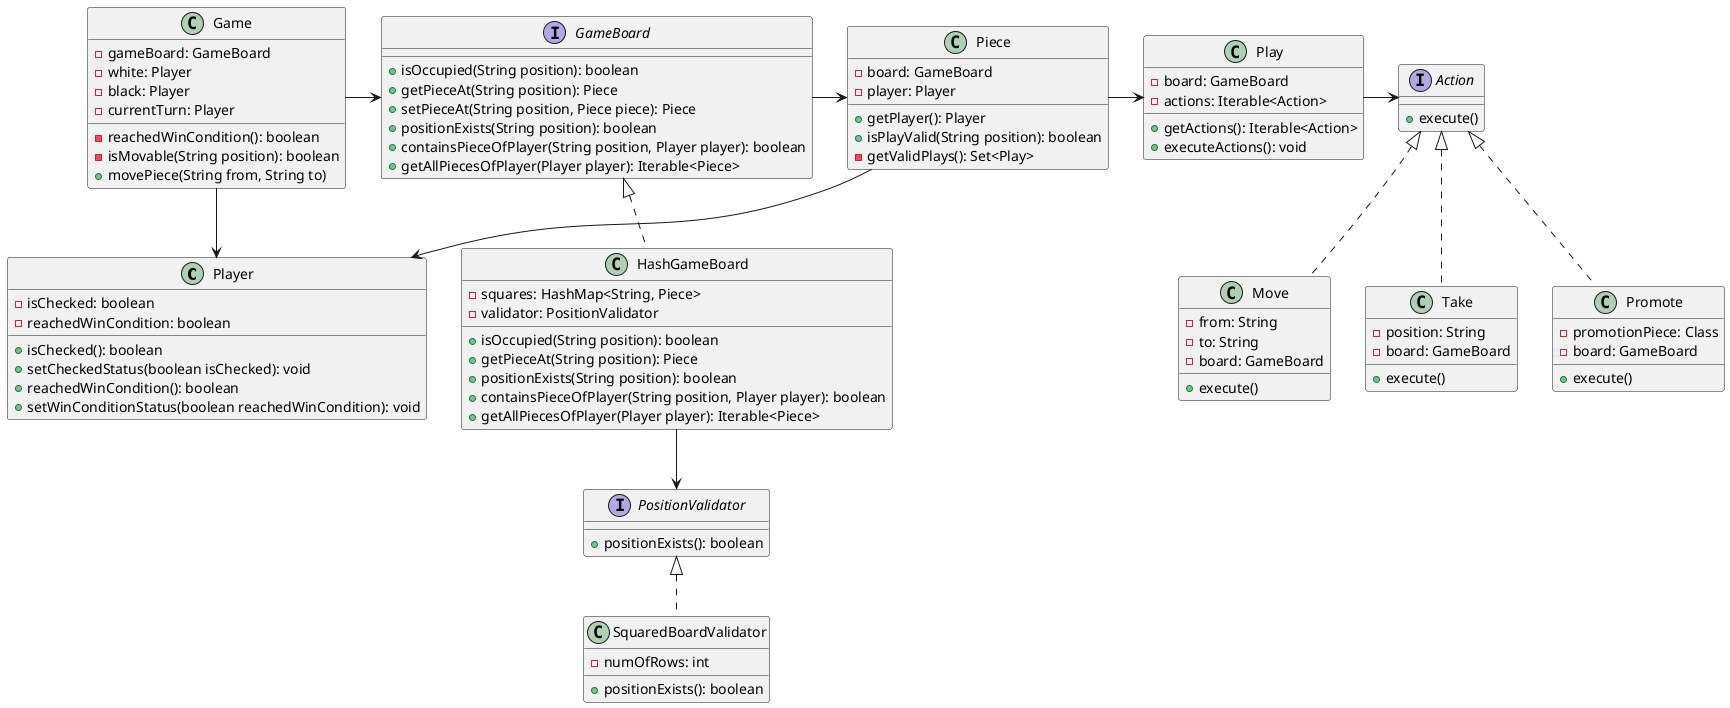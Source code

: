 @startuml
'https://plantuml.com/class-diagram

'enum Color {
'WHITE
'BLACK
'}

class Player {
    - isChecked: boolean
    - reachedWinCondition: boolean
    + isChecked(): boolean
    + setCheckedStatus(boolean isChecked): void
    + reachedWinCondition(): boolean
    + setWinConditionStatus(boolean reachedWinCondition): void
}

class Game {
    '- gameRules: GameRules
    - gameBoard: GameBoard
    - white: Player
    - black: Player
    - currentTurn: Player
    - reachedWinCondition(): boolean
    - isMovable(String position): boolean
    ' isMovable would be used in movePiece(): it permits, for instance, to block the rival's pieces, or piece movements when the player's king is checked.
    + movePiece(String from, String to)
}

'class GameRules {
'    + playerReachedWinCondition(Player player)
'    + playerIsChecked(Player player)
'}

interface GameBoard {
    + isOccupied(String position): boolean
    + getPieceAt(String position): Piece
    + setPieceAt(String position, Piece piece): Piece
    + positionExists(String position): boolean
    + containsPieceOfPlayer(String position, Player player): boolean
    + getAllPiecesOfPlayer(Player player): Iterable<Piece>
}

class HashGameBoard implements GameBoard {
    - squares: HashMap<String, Piece>
    - validator: PositionValidator
    + isOccupied(String position): boolean
    + getPieceAt(String position): Piece
    + positionExists(String position): boolean
    + containsPieceOfPlayer(String position, Player player): boolean
    + getAllPiecesOfPlayer(Player player): Iterable<Piece>
}

interface PositionValidator {
    ' Allows to define different kinds of game board
    + positionExists(): boolean
}

class SquaredBoardValidator implements PositionValidator {
    - numOfRows: int
    + positionExists(): boolean
}

'class Square {
'    - x: Character
'    - y: int
'    - pieceOccupying: Piece
'
'    + getX(): Character
'    + getY(): int
'    + isOccupied(): boolean
'    + getPieceOccupying(): Piece
'}

'interface Rule {
'    + isViolated(Square currSquare, Square newSquare): boolean
'}

'class BoardLimitsRule implements Rule {
'}

'class RuleSet implements Rule {
'    - rules: Iterable<Rule>
'    + isViolated(Square currSquare, Square newSquare): boolean
'}

'class MoveRuleSet {
'
'    + getValidMoves(): Iterable<String>
'}

'class MoveFilter {
'}

' class PawnMove implements Rule {
'   boolean isViolated(Square currSquare, Square newSquare) {
'       return currSquare.y == newSquare.y + 1;
'   }
'}
'
' class
'
'

class Play {
    - board: GameBoard
    - actions: Iterable<Action>
    + getActions(): Iterable<Action>
    + executeActions(): void
}

interface Action {
    + execute()
    ' Maybe this could simply be a Runnable
}

class Move implements Action {
    - from: String
    - to: String
    - board: GameBoard
    + execute()
}

class Take implements Action {
    - position: String
    - board: GameBoard
    + execute()
    ' TODO: Sometimes moving our piece implicitly includes taking the rival's piece (we reassign the latter's board position to the former, so the reference is replaced). Think about this.
}

class Promote implements Action {
    - promotionPiece: Class
    - board: GameBoard
    + execute()
}

class Piece {
    - board: GameBoard
    ' There would be no consistency-circularity issues with the field above, since it's final
    ' - ruleset: MoveRuleSet
    - player: Player
    + getPlayer(): Player
'    + rulesAreViolated(): boolean
    + isPlayValid(String position): boolean
    - getValidPlays(): Set<Play>
}

'enum StandardPiece {
'    KING
'    ROOK
'    QUEEN
'    BISHOP
'    KNIGHT
'    PAWN
'
'    + getInstanceOf(StandardPiece piece, Player player)
'}

'class King extends Piece {
'    move(Square): void
'}
'class Rook extends Piece {
'    move(Square): void
'}
'class Bishop extends Piece {
'    move(Square): void
'}
'class Queen extends Piece {
'    move(Square): void
'}
'class Knight extends Piece {
'    move(Square): void
'}
'class Pawn extends Piece {
'    move(Square): void
'}

'Game --> GameRules
Game -> GameBoard
GameBoard -> Piece
HashGameBoard --> PositionValidator
'Piece -> MoveRuleSet
'RuleSet -> Rule
'Piece -> Rule
Piece --> Player
Game -> Player
Piece -> Play
Play -> Action

'TODO: The fact that you cannot take your own pieces is a general rule. Check and checkmate are, too; even board-limit rules. Think about which general rules could be represented and how.


@enduml
